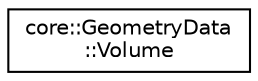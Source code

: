 digraph "Graphical Class Hierarchy"
{
 // LATEX_PDF_SIZE
  edge [fontname="Helvetica",fontsize="10",labelfontname="Helvetica",labelfontsize="10"];
  node [fontname="Helvetica",fontsize="10",shape=record];
  rankdir="LR";
  Node0 [label="core::GeometryData\l::Volume",height=0.2,width=0.4,color="black", fillcolor="white", style="filled",URL="$df/d83/structcore_1_1GeometryData_1_1Volume.html",tooltip=" "];
}
